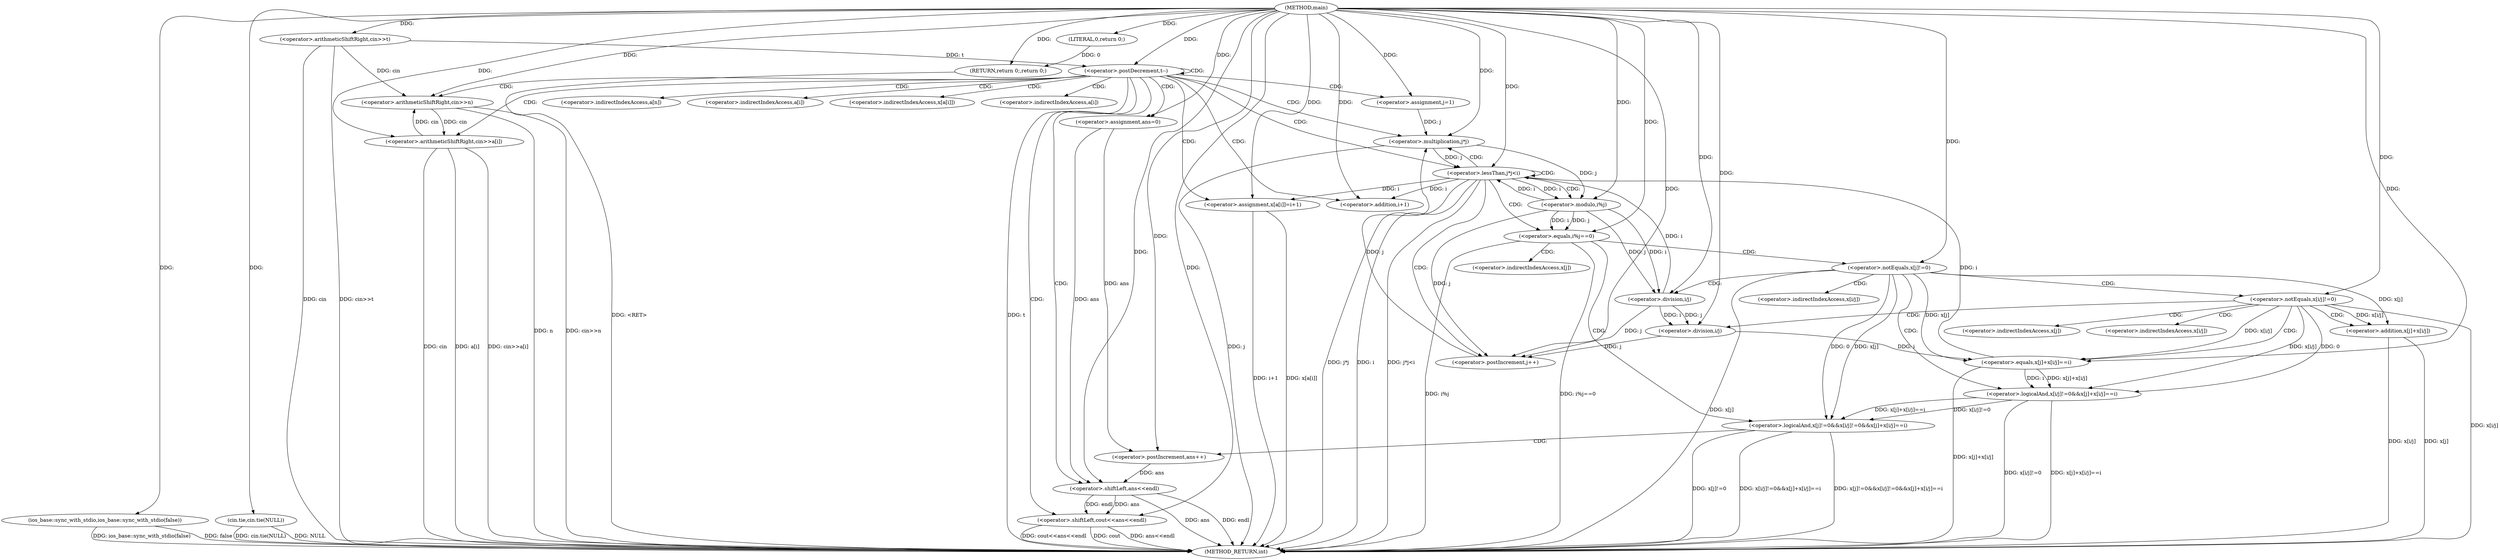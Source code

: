 digraph "main" {  
"1000161" [label = "(METHOD,main)" ]
"1000259" [label = "(METHOD_RETURN,int)" ]
"1000163" [label = "(ios_base::sync_with_stdio,ios_base::sync_with_stdio(false))" ]
"1000165" [label = "(cin.tie,cin.tie(NULL))" ]
"1000168" [label = "(<operator>.arithmeticShiftRight,cin>>t)" ]
"1000257" [label = "(RETURN,return 0;,return 0;)" ]
"1000172" [label = "(<operator>.postDecrement,t--)" ]
"1000258" [label = "(LITERAL,0,return 0;)" ]
"1000177" [label = "(<operator>.assignment,ans=0)" ]
"1000180" [label = "(<operator>.arithmeticShiftRight,cin>>n)" ]
"1000252" [label = "(<operator>.shiftLeft,cout<<ans<<endl)" ]
"1000188" [label = "(<operator>.arithmeticShiftRight,cin>>a[i])" ]
"1000193" [label = "(<operator>.assignment,x[a[i]]=i+1)" ]
"1000205" [label = "(<operator>.assignment,j=1)" ]
"1000208" [label = "(<operator>.lessThan,j*j<i)" ]
"1000213" [label = "(<operator>.postIncrement,j++)" ]
"1000254" [label = "(<operator>.shiftLeft,ans<<endl)" ]
"1000199" [label = "(<operator>.addition,i+1)" ]
"1000209" [label = "(<operator>.multiplication,j*j)" ]
"1000217" [label = "(<operator>.equals,i%j==0)" ]
"1000218" [label = "(<operator>.modulo,i%j)" ]
"1000224" [label = "(<operator>.logicalAnd,x[j]!=0&&x[i/j]!=0&&x[j]+x[i/j]==i)" ]
"1000250" [label = "(<operator>.postIncrement,ans++)" ]
"1000225" [label = "(<operator>.notEquals,x[j]!=0)" ]
"1000230" [label = "(<operator>.logicalAnd,x[i/j]!=0&&x[j]+x[i/j]==i)" ]
"1000231" [label = "(<operator>.notEquals,x[i/j]!=0)" ]
"1000238" [label = "(<operator>.equals,x[j]+x[i/j]==i)" ]
"1000239" [label = "(<operator>.addition,x[j]+x[i/j])" ]
"1000234" [label = "(<operator>.division,i/j)" ]
"1000245" [label = "(<operator>.division,i/j)" ]
"1000184" [label = "(<operator>.indirectIndexAccess,a[n])" ]
"1000190" [label = "(<operator>.indirectIndexAccess,a[i])" ]
"1000194" [label = "(<operator>.indirectIndexAccess,x[a[i]])" ]
"1000196" [label = "(<operator>.indirectIndexAccess,a[i])" ]
"1000226" [label = "(<operator>.indirectIndexAccess,x[j])" ]
"1000232" [label = "(<operator>.indirectIndexAccess,x[i/j])" ]
"1000240" [label = "(<operator>.indirectIndexAccess,x[j])" ]
"1000243" [label = "(<operator>.indirectIndexAccess,x[i/j])" ]
  "1000163" -> "1000259"  [ label = "DDG: ios_base::sync_with_stdio(false)"] 
  "1000165" -> "1000259"  [ label = "DDG: cin.tie(NULL)"] 
  "1000168" -> "1000259"  [ label = "DDG: cin"] 
  "1000168" -> "1000259"  [ label = "DDG: cin>>t"] 
  "1000172" -> "1000259"  [ label = "DDG: t"] 
  "1000180" -> "1000259"  [ label = "DDG: n"] 
  "1000180" -> "1000259"  [ label = "DDG: cin>>n"] 
  "1000188" -> "1000259"  [ label = "DDG: cin"] 
  "1000188" -> "1000259"  [ label = "DDG: a[i]"] 
  "1000188" -> "1000259"  [ label = "DDG: cin>>a[i]"] 
  "1000193" -> "1000259"  [ label = "DDG: x[a[i]]"] 
  "1000193" -> "1000259"  [ label = "DDG: i+1"] 
  "1000209" -> "1000259"  [ label = "DDG: j"] 
  "1000208" -> "1000259"  [ label = "DDG: j*j"] 
  "1000208" -> "1000259"  [ label = "DDG: i"] 
  "1000208" -> "1000259"  [ label = "DDG: j*j<i"] 
  "1000254" -> "1000259"  [ label = "DDG: ans"] 
  "1000252" -> "1000259"  [ label = "DDG: ans<<endl"] 
  "1000252" -> "1000259"  [ label = "DDG: cout<<ans<<endl"] 
  "1000217" -> "1000259"  [ label = "DDG: i%j"] 
  "1000217" -> "1000259"  [ label = "DDG: i%j==0"] 
  "1000225" -> "1000259"  [ label = "DDG: x[j]"] 
  "1000224" -> "1000259"  [ label = "DDG: x[j]!=0"] 
  "1000231" -> "1000259"  [ label = "DDG: x[i/j]"] 
  "1000230" -> "1000259"  [ label = "DDG: x[i/j]!=0"] 
  "1000239" -> "1000259"  [ label = "DDG: x[j]"] 
  "1000239" -> "1000259"  [ label = "DDG: x[i/j]"] 
  "1000238" -> "1000259"  [ label = "DDG: x[j]+x[i/j]"] 
  "1000230" -> "1000259"  [ label = "DDG: x[j]+x[i/j]==i"] 
  "1000224" -> "1000259"  [ label = "DDG: x[i/j]!=0&&x[j]+x[i/j]==i"] 
  "1000224" -> "1000259"  [ label = "DDG: x[j]!=0&&x[i/j]!=0&&x[j]+x[i/j]==i"] 
  "1000257" -> "1000259"  [ label = "DDG: <RET>"] 
  "1000254" -> "1000259"  [ label = "DDG: endl"] 
  "1000252" -> "1000259"  [ label = "DDG: cout"] 
  "1000163" -> "1000259"  [ label = "DDG: false"] 
  "1000165" -> "1000259"  [ label = "DDG: NULL"] 
  "1000258" -> "1000257"  [ label = "DDG: 0"] 
  "1000161" -> "1000257"  [ label = "DDG: "] 
  "1000161" -> "1000163"  [ label = "DDG: "] 
  "1000161" -> "1000165"  [ label = "DDG: "] 
  "1000161" -> "1000168"  [ label = "DDG: "] 
  "1000161" -> "1000258"  [ label = "DDG: "] 
  "1000168" -> "1000172"  [ label = "DDG: t"] 
  "1000161" -> "1000172"  [ label = "DDG: "] 
  "1000161" -> "1000177"  [ label = "DDG: "] 
  "1000168" -> "1000180"  [ label = "DDG: cin"] 
  "1000188" -> "1000180"  [ label = "DDG: cin"] 
  "1000161" -> "1000180"  [ label = "DDG: "] 
  "1000161" -> "1000193"  [ label = "DDG: "] 
  "1000208" -> "1000193"  [ label = "DDG: i"] 
  "1000161" -> "1000252"  [ label = "DDG: "] 
  "1000254" -> "1000252"  [ label = "DDG: endl"] 
  "1000254" -> "1000252"  [ label = "DDG: ans"] 
  "1000180" -> "1000188"  [ label = "DDG: cin"] 
  "1000161" -> "1000188"  [ label = "DDG: "] 
  "1000161" -> "1000205"  [ label = "DDG: "] 
  "1000177" -> "1000254"  [ label = "DDG: ans"] 
  "1000250" -> "1000254"  [ label = "DDG: ans"] 
  "1000161" -> "1000254"  [ label = "DDG: "] 
  "1000208" -> "1000199"  [ label = "DDG: i"] 
  "1000161" -> "1000199"  [ label = "DDG: "] 
  "1000209" -> "1000208"  [ label = "DDG: j"] 
  "1000218" -> "1000208"  [ label = "DDG: i"] 
  "1000234" -> "1000208"  [ label = "DDG: i"] 
  "1000238" -> "1000208"  [ label = "DDG: i"] 
  "1000161" -> "1000208"  [ label = "DDG: "] 
  "1000218" -> "1000213"  [ label = "DDG: j"] 
  "1000234" -> "1000213"  [ label = "DDG: j"] 
  "1000245" -> "1000213"  [ label = "DDG: j"] 
  "1000161" -> "1000213"  [ label = "DDG: "] 
  "1000205" -> "1000209"  [ label = "DDG: j"] 
  "1000213" -> "1000209"  [ label = "DDG: j"] 
  "1000161" -> "1000209"  [ label = "DDG: "] 
  "1000218" -> "1000217"  [ label = "DDG: j"] 
  "1000218" -> "1000217"  [ label = "DDG: i"] 
  "1000161" -> "1000217"  [ label = "DDG: "] 
  "1000208" -> "1000218"  [ label = "DDG: i"] 
  "1000161" -> "1000218"  [ label = "DDG: "] 
  "1000209" -> "1000218"  [ label = "DDG: j"] 
  "1000225" -> "1000224"  [ label = "DDG: x[j]"] 
  "1000225" -> "1000224"  [ label = "DDG: 0"] 
  "1000230" -> "1000224"  [ label = "DDG: x[i/j]!=0"] 
  "1000230" -> "1000224"  [ label = "DDG: x[j]+x[i/j]==i"] 
  "1000161" -> "1000225"  [ label = "DDG: "] 
  "1000231" -> "1000230"  [ label = "DDG: x[i/j]"] 
  "1000231" -> "1000230"  [ label = "DDG: 0"] 
  "1000238" -> "1000230"  [ label = "DDG: i"] 
  "1000238" -> "1000230"  [ label = "DDG: x[j]+x[i/j]"] 
  "1000177" -> "1000250"  [ label = "DDG: ans"] 
  "1000161" -> "1000250"  [ label = "DDG: "] 
  "1000161" -> "1000231"  [ label = "DDG: "] 
  "1000231" -> "1000238"  [ label = "DDG: x[i/j]"] 
  "1000225" -> "1000238"  [ label = "DDG: x[j]"] 
  "1000245" -> "1000238"  [ label = "DDG: i"] 
  "1000161" -> "1000238"  [ label = "DDG: "] 
  "1000225" -> "1000239"  [ label = "DDG: x[j]"] 
  "1000231" -> "1000239"  [ label = "DDG: x[i/j]"] 
  "1000218" -> "1000234"  [ label = "DDG: i"] 
  "1000161" -> "1000234"  [ label = "DDG: "] 
  "1000218" -> "1000234"  [ label = "DDG: j"] 
  "1000234" -> "1000245"  [ label = "DDG: i"] 
  "1000161" -> "1000245"  [ label = "DDG: "] 
  "1000234" -> "1000245"  [ label = "DDG: j"] 
  "1000172" -> "1000208"  [ label = "CDG: "] 
  "1000172" -> "1000199"  [ label = "CDG: "] 
  "1000172" -> "1000180"  [ label = "CDG: "] 
  "1000172" -> "1000172"  [ label = "CDG: "] 
  "1000172" -> "1000196"  [ label = "CDG: "] 
  "1000172" -> "1000188"  [ label = "CDG: "] 
  "1000172" -> "1000254"  [ label = "CDG: "] 
  "1000172" -> "1000252"  [ label = "CDG: "] 
  "1000172" -> "1000205"  [ label = "CDG: "] 
  "1000172" -> "1000190"  [ label = "CDG: "] 
  "1000172" -> "1000193"  [ label = "CDG: "] 
  "1000172" -> "1000194"  [ label = "CDG: "] 
  "1000172" -> "1000184"  [ label = "CDG: "] 
  "1000172" -> "1000177"  [ label = "CDG: "] 
  "1000172" -> "1000209"  [ label = "CDG: "] 
  "1000208" -> "1000208"  [ label = "CDG: "] 
  "1000208" -> "1000213"  [ label = "CDG: "] 
  "1000208" -> "1000218"  [ label = "CDG: "] 
  "1000208" -> "1000217"  [ label = "CDG: "] 
  "1000208" -> "1000209"  [ label = "CDG: "] 
  "1000217" -> "1000225"  [ label = "CDG: "] 
  "1000217" -> "1000224"  [ label = "CDG: "] 
  "1000217" -> "1000226"  [ label = "CDG: "] 
  "1000224" -> "1000250"  [ label = "CDG: "] 
  "1000225" -> "1000230"  [ label = "CDG: "] 
  "1000225" -> "1000234"  [ label = "CDG: "] 
  "1000225" -> "1000231"  [ label = "CDG: "] 
  "1000225" -> "1000232"  [ label = "CDG: "] 
  "1000231" -> "1000239"  [ label = "CDG: "] 
  "1000231" -> "1000238"  [ label = "CDG: "] 
  "1000231" -> "1000243"  [ label = "CDG: "] 
  "1000231" -> "1000240"  [ label = "CDG: "] 
  "1000231" -> "1000245"  [ label = "CDG: "] 
}
